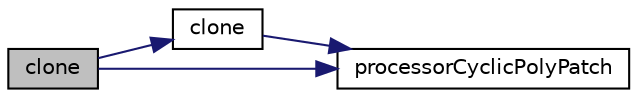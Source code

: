 digraph "clone"
{
  bgcolor="transparent";
  edge [fontname="Helvetica",fontsize="10",labelfontname="Helvetica",labelfontsize="10"];
  node [fontname="Helvetica",fontsize="10",shape=record];
  rankdir="LR";
  Node508 [label="clone",height=0.2,width=0.4,color="black", fillcolor="grey75", style="filled", fontcolor="black"];
  Node508 -> Node509 [color="midnightblue",fontsize="10",style="solid",fontname="Helvetica"];
  Node509 [label="clone",height=0.2,width=0.4,color="black",URL="$a28613.html#adbf8c0a436d777bd346c3ab2a4b087df",tooltip="Construct and return a clone, resetting the boundary mesh. "];
  Node509 -> Node510 [color="midnightblue",fontsize="10",style="solid",fontname="Helvetica"];
  Node510 [label="processorCyclicPolyPatch",height=0.2,width=0.4,color="black",URL="$a28613.html#a3156d2ae1e6b5c08cf7d4583e95b14bb",tooltip="Construct from components. "];
  Node508 -> Node510 [color="midnightblue",fontsize="10",style="solid",fontname="Helvetica"];
}
